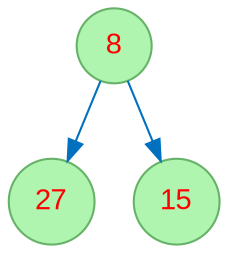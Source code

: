 digraph "tree2-trimmed" {
node [fontname="Arial", fontcolor=red, shape=circle, style=filled, color="#66B268", fillcolor="#AFF4AF" ];
edge [color = "#0070BF"];
1199823423 [label="8"];
1199823423 -> 932172204;
932172204 [label="27"];
1199823423 -> 1848402763;
1848402763 [label="15"];
}
